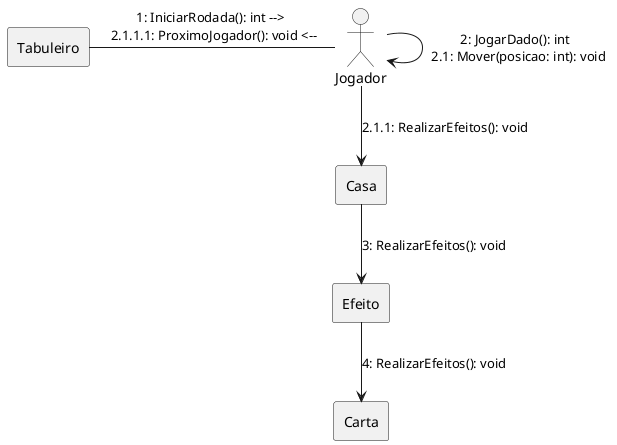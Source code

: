 @startuml comunicacao

skinparam linestyle ortho

rectangle "Tabuleiro" as one
Actor "Jogador" as two
rectangle "Casa" as three
rectangle "Efeito" as four
rectangle "Carta" as five

one -right- two: 1: IniciarRodada(): int --> \n 2.1.1.1: ProximoJogador(): void <--

two --> two: 2: JogarDado(): int \n 2.1: Mover(posicao: int): void
two --> three: 2.1.1: RealizarEfeitos(): void

three --> four: 3: RealizarEfeitos(): void
four --> five: 4: RealizarEfeitos(): void

@enduml